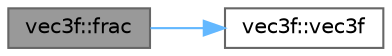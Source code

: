 digraph "vec3f::frac"
{
 // INTERACTIVE_SVG=YES
 // LATEX_PDF_SIZE
  bgcolor="transparent";
  edge [fontname=Helvetica,fontsize=10,labelfontname=Helvetica,labelfontsize=10];
  node [fontname=Helvetica,fontsize=10,shape=box,height=0.2,width=0.4];
  rankdir="LR";
  Node1 [id="Node000001",label="vec3f::frac",height=0.2,width=0.4,color="gray40", fillcolor="grey60", style="filled", fontcolor="black",tooltip=" "];
  Node1 -> Node2 [id="edge1_Node000001_Node000002",color="steelblue1",style="solid",tooltip=" "];
  Node2 [id="Node000002",label="vec3f::vec3f",height=0.2,width=0.4,color="grey40", fillcolor="white", style="filled",URL="$da/d83/structvec3f.html#a770f07e9f25bc5a492f2e3256db2b5fe",tooltip=" "];
}
